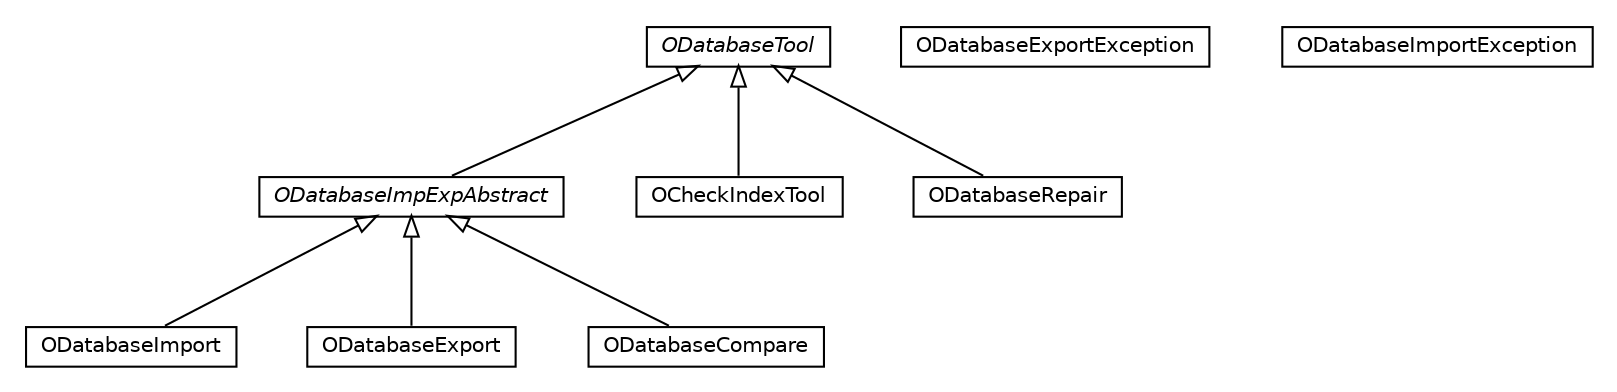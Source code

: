 #!/usr/local/bin/dot
#
# Class diagram 
# Generated by UMLGraph version R5_6-24-gf6e263 (http://www.umlgraph.org/)
#

digraph G {
	edge [fontname="Helvetica",fontsize=10,labelfontname="Helvetica",labelfontsize=10];
	node [fontname="Helvetica",fontsize=10,shape=plaintext];
	nodesep=0.25;
	ranksep=0.5;
	// com.orientechnologies.orient.core.db.tool.ODatabaseImport
	c75469 [label=<<table title="com.orientechnologies.orient.core.db.tool.ODatabaseImport" border="0" cellborder="1" cellspacing="0" cellpadding="2" port="p" href="./ODatabaseImport.html">
		<tr><td><table border="0" cellspacing="0" cellpadding="1">
<tr><td align="center" balign="center"> ODatabaseImport </td></tr>
		</table></td></tr>
		</table>>, URL="./ODatabaseImport.html", fontname="Helvetica", fontcolor="black", fontsize=10.0];
	// com.orientechnologies.orient.core.db.tool.ODatabaseExportException
	c75470 [label=<<table title="com.orientechnologies.orient.core.db.tool.ODatabaseExportException" border="0" cellborder="1" cellspacing="0" cellpadding="2" port="p" href="./ODatabaseExportException.html">
		<tr><td><table border="0" cellspacing="0" cellpadding="1">
<tr><td align="center" balign="center"> ODatabaseExportException </td></tr>
		</table></td></tr>
		</table>>, URL="./ODatabaseExportException.html", fontname="Helvetica", fontcolor="black", fontsize=10.0];
	// com.orientechnologies.orient.core.db.tool.ODatabaseImpExpAbstract
	c75471 [label=<<table title="com.orientechnologies.orient.core.db.tool.ODatabaseImpExpAbstract" border="0" cellborder="1" cellspacing="0" cellpadding="2" port="p" href="./ODatabaseImpExpAbstract.html">
		<tr><td><table border="0" cellspacing="0" cellpadding="1">
<tr><td align="center" balign="center"><font face="Helvetica-Oblique"> ODatabaseImpExpAbstract </font></td></tr>
		</table></td></tr>
		</table>>, URL="./ODatabaseImpExpAbstract.html", fontname="Helvetica", fontcolor="black", fontsize=10.0];
	// com.orientechnologies.orient.core.db.tool.ODatabaseExport
	c75472 [label=<<table title="com.orientechnologies.orient.core.db.tool.ODatabaseExport" border="0" cellborder="1" cellspacing="0" cellpadding="2" port="p" href="./ODatabaseExport.html">
		<tr><td><table border="0" cellspacing="0" cellpadding="1">
<tr><td align="center" balign="center"> ODatabaseExport </td></tr>
		</table></td></tr>
		</table>>, URL="./ODatabaseExport.html", fontname="Helvetica", fontcolor="black", fontsize=10.0];
	// com.orientechnologies.orient.core.db.tool.ODatabaseImportException
	c75473 [label=<<table title="com.orientechnologies.orient.core.db.tool.ODatabaseImportException" border="0" cellborder="1" cellspacing="0" cellpadding="2" port="p" href="./ODatabaseImportException.html">
		<tr><td><table border="0" cellspacing="0" cellpadding="1">
<tr><td align="center" balign="center"> ODatabaseImportException </td></tr>
		</table></td></tr>
		</table>>, URL="./ODatabaseImportException.html", fontname="Helvetica", fontcolor="black", fontsize=10.0];
	// com.orientechnologies.orient.core.db.tool.OCheckIndexTool
	c75474 [label=<<table title="com.orientechnologies.orient.core.db.tool.OCheckIndexTool" border="0" cellborder="1" cellspacing="0" cellpadding="2" port="p" href="./OCheckIndexTool.html">
		<tr><td><table border="0" cellspacing="0" cellpadding="1">
<tr><td align="center" balign="center"> OCheckIndexTool </td></tr>
		</table></td></tr>
		</table>>, URL="./OCheckIndexTool.html", fontname="Helvetica", fontcolor="black", fontsize=10.0];
	// com.orientechnologies.orient.core.db.tool.ODatabaseCompare
	c75475 [label=<<table title="com.orientechnologies.orient.core.db.tool.ODatabaseCompare" border="0" cellborder="1" cellspacing="0" cellpadding="2" port="p" href="./ODatabaseCompare.html">
		<tr><td><table border="0" cellspacing="0" cellpadding="1">
<tr><td align="center" balign="center"> ODatabaseCompare </td></tr>
		</table></td></tr>
		</table>>, URL="./ODatabaseCompare.html", fontname="Helvetica", fontcolor="black", fontsize=10.0];
	// com.orientechnologies.orient.core.db.tool.ODatabaseRepair
	c75476 [label=<<table title="com.orientechnologies.orient.core.db.tool.ODatabaseRepair" border="0" cellborder="1" cellspacing="0" cellpadding="2" port="p" href="./ODatabaseRepair.html">
		<tr><td><table border="0" cellspacing="0" cellpadding="1">
<tr><td align="center" balign="center"> ODatabaseRepair </td></tr>
		</table></td></tr>
		</table>>, URL="./ODatabaseRepair.html", fontname="Helvetica", fontcolor="black", fontsize=10.0];
	// com.orientechnologies.orient.core.db.tool.ODatabaseTool
	c75477 [label=<<table title="com.orientechnologies.orient.core.db.tool.ODatabaseTool" border="0" cellborder="1" cellspacing="0" cellpadding="2" port="p" href="./ODatabaseTool.html">
		<tr><td><table border="0" cellspacing="0" cellpadding="1">
<tr><td align="center" balign="center"><font face="Helvetica-Oblique"> ODatabaseTool </font></td></tr>
		</table></td></tr>
		</table>>, URL="./ODatabaseTool.html", fontname="Helvetica", fontcolor="black", fontsize=10.0];
	//com.orientechnologies.orient.core.db.tool.ODatabaseImport extends com.orientechnologies.orient.core.db.tool.ODatabaseImpExpAbstract
	c75471:p -> c75469:p [dir=back,arrowtail=empty];
	//com.orientechnologies.orient.core.db.tool.ODatabaseImpExpAbstract extends com.orientechnologies.orient.core.db.tool.ODatabaseTool
	c75477:p -> c75471:p [dir=back,arrowtail=empty];
	//com.orientechnologies.orient.core.db.tool.ODatabaseExport extends com.orientechnologies.orient.core.db.tool.ODatabaseImpExpAbstract
	c75471:p -> c75472:p [dir=back,arrowtail=empty];
	//com.orientechnologies.orient.core.db.tool.OCheckIndexTool extends com.orientechnologies.orient.core.db.tool.ODatabaseTool
	c75477:p -> c75474:p [dir=back,arrowtail=empty];
	//com.orientechnologies.orient.core.db.tool.ODatabaseCompare extends com.orientechnologies.orient.core.db.tool.ODatabaseImpExpAbstract
	c75471:p -> c75475:p [dir=back,arrowtail=empty];
	//com.orientechnologies.orient.core.db.tool.ODatabaseRepair extends com.orientechnologies.orient.core.db.tool.ODatabaseTool
	c75477:p -> c75476:p [dir=back,arrowtail=empty];
}

